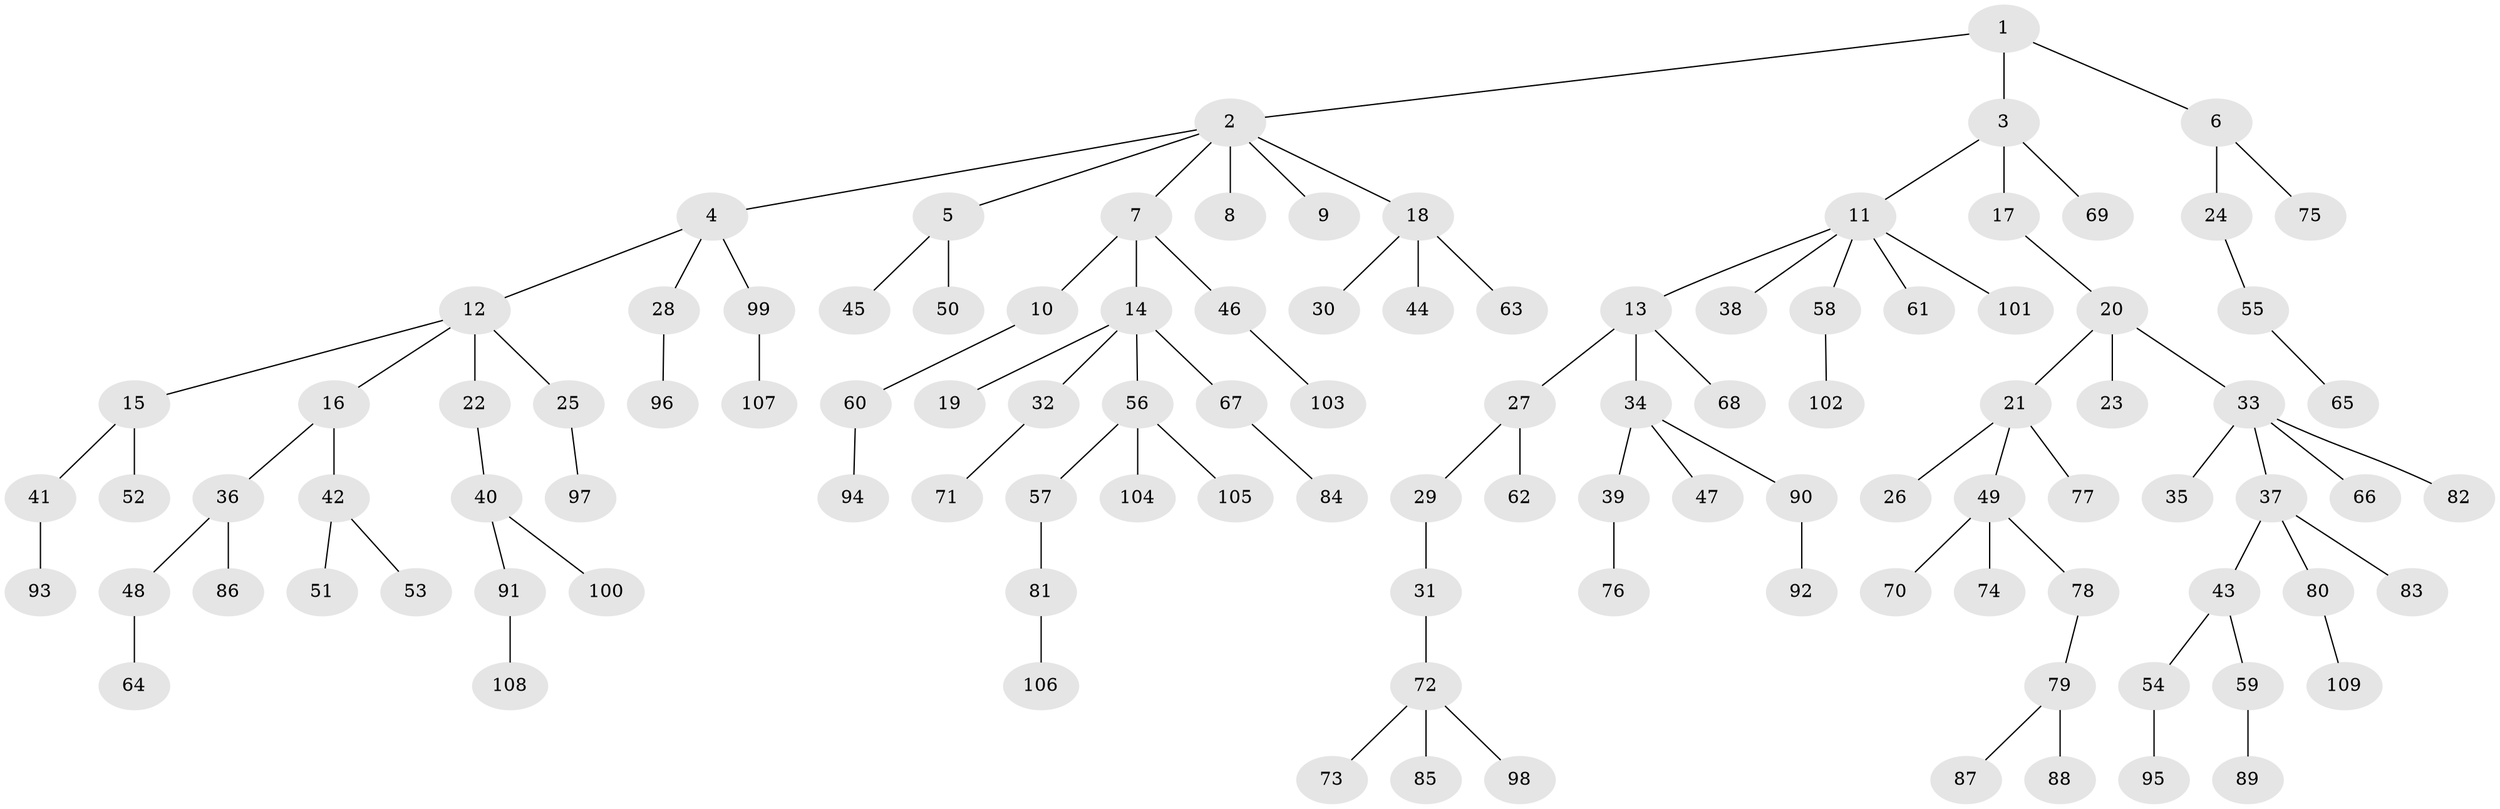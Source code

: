 // Generated by graph-tools (version 1.1) at 2025/50/03/09/25 03:50:17]
// undirected, 109 vertices, 108 edges
graph export_dot {
graph [start="1"]
  node [color=gray90,style=filled];
  1;
  2;
  3;
  4;
  5;
  6;
  7;
  8;
  9;
  10;
  11;
  12;
  13;
  14;
  15;
  16;
  17;
  18;
  19;
  20;
  21;
  22;
  23;
  24;
  25;
  26;
  27;
  28;
  29;
  30;
  31;
  32;
  33;
  34;
  35;
  36;
  37;
  38;
  39;
  40;
  41;
  42;
  43;
  44;
  45;
  46;
  47;
  48;
  49;
  50;
  51;
  52;
  53;
  54;
  55;
  56;
  57;
  58;
  59;
  60;
  61;
  62;
  63;
  64;
  65;
  66;
  67;
  68;
  69;
  70;
  71;
  72;
  73;
  74;
  75;
  76;
  77;
  78;
  79;
  80;
  81;
  82;
  83;
  84;
  85;
  86;
  87;
  88;
  89;
  90;
  91;
  92;
  93;
  94;
  95;
  96;
  97;
  98;
  99;
  100;
  101;
  102;
  103;
  104;
  105;
  106;
  107;
  108;
  109;
  1 -- 2;
  1 -- 3;
  1 -- 6;
  2 -- 4;
  2 -- 5;
  2 -- 7;
  2 -- 8;
  2 -- 9;
  2 -- 18;
  3 -- 11;
  3 -- 17;
  3 -- 69;
  4 -- 12;
  4 -- 28;
  4 -- 99;
  5 -- 45;
  5 -- 50;
  6 -- 24;
  6 -- 75;
  7 -- 10;
  7 -- 14;
  7 -- 46;
  10 -- 60;
  11 -- 13;
  11 -- 38;
  11 -- 58;
  11 -- 61;
  11 -- 101;
  12 -- 15;
  12 -- 16;
  12 -- 22;
  12 -- 25;
  13 -- 27;
  13 -- 34;
  13 -- 68;
  14 -- 19;
  14 -- 32;
  14 -- 56;
  14 -- 67;
  15 -- 41;
  15 -- 52;
  16 -- 36;
  16 -- 42;
  17 -- 20;
  18 -- 30;
  18 -- 44;
  18 -- 63;
  20 -- 21;
  20 -- 23;
  20 -- 33;
  21 -- 26;
  21 -- 49;
  21 -- 77;
  22 -- 40;
  24 -- 55;
  25 -- 97;
  27 -- 29;
  27 -- 62;
  28 -- 96;
  29 -- 31;
  31 -- 72;
  32 -- 71;
  33 -- 35;
  33 -- 37;
  33 -- 66;
  33 -- 82;
  34 -- 39;
  34 -- 47;
  34 -- 90;
  36 -- 48;
  36 -- 86;
  37 -- 43;
  37 -- 80;
  37 -- 83;
  39 -- 76;
  40 -- 91;
  40 -- 100;
  41 -- 93;
  42 -- 51;
  42 -- 53;
  43 -- 54;
  43 -- 59;
  46 -- 103;
  48 -- 64;
  49 -- 70;
  49 -- 74;
  49 -- 78;
  54 -- 95;
  55 -- 65;
  56 -- 57;
  56 -- 104;
  56 -- 105;
  57 -- 81;
  58 -- 102;
  59 -- 89;
  60 -- 94;
  67 -- 84;
  72 -- 73;
  72 -- 85;
  72 -- 98;
  78 -- 79;
  79 -- 87;
  79 -- 88;
  80 -- 109;
  81 -- 106;
  90 -- 92;
  91 -- 108;
  99 -- 107;
}
